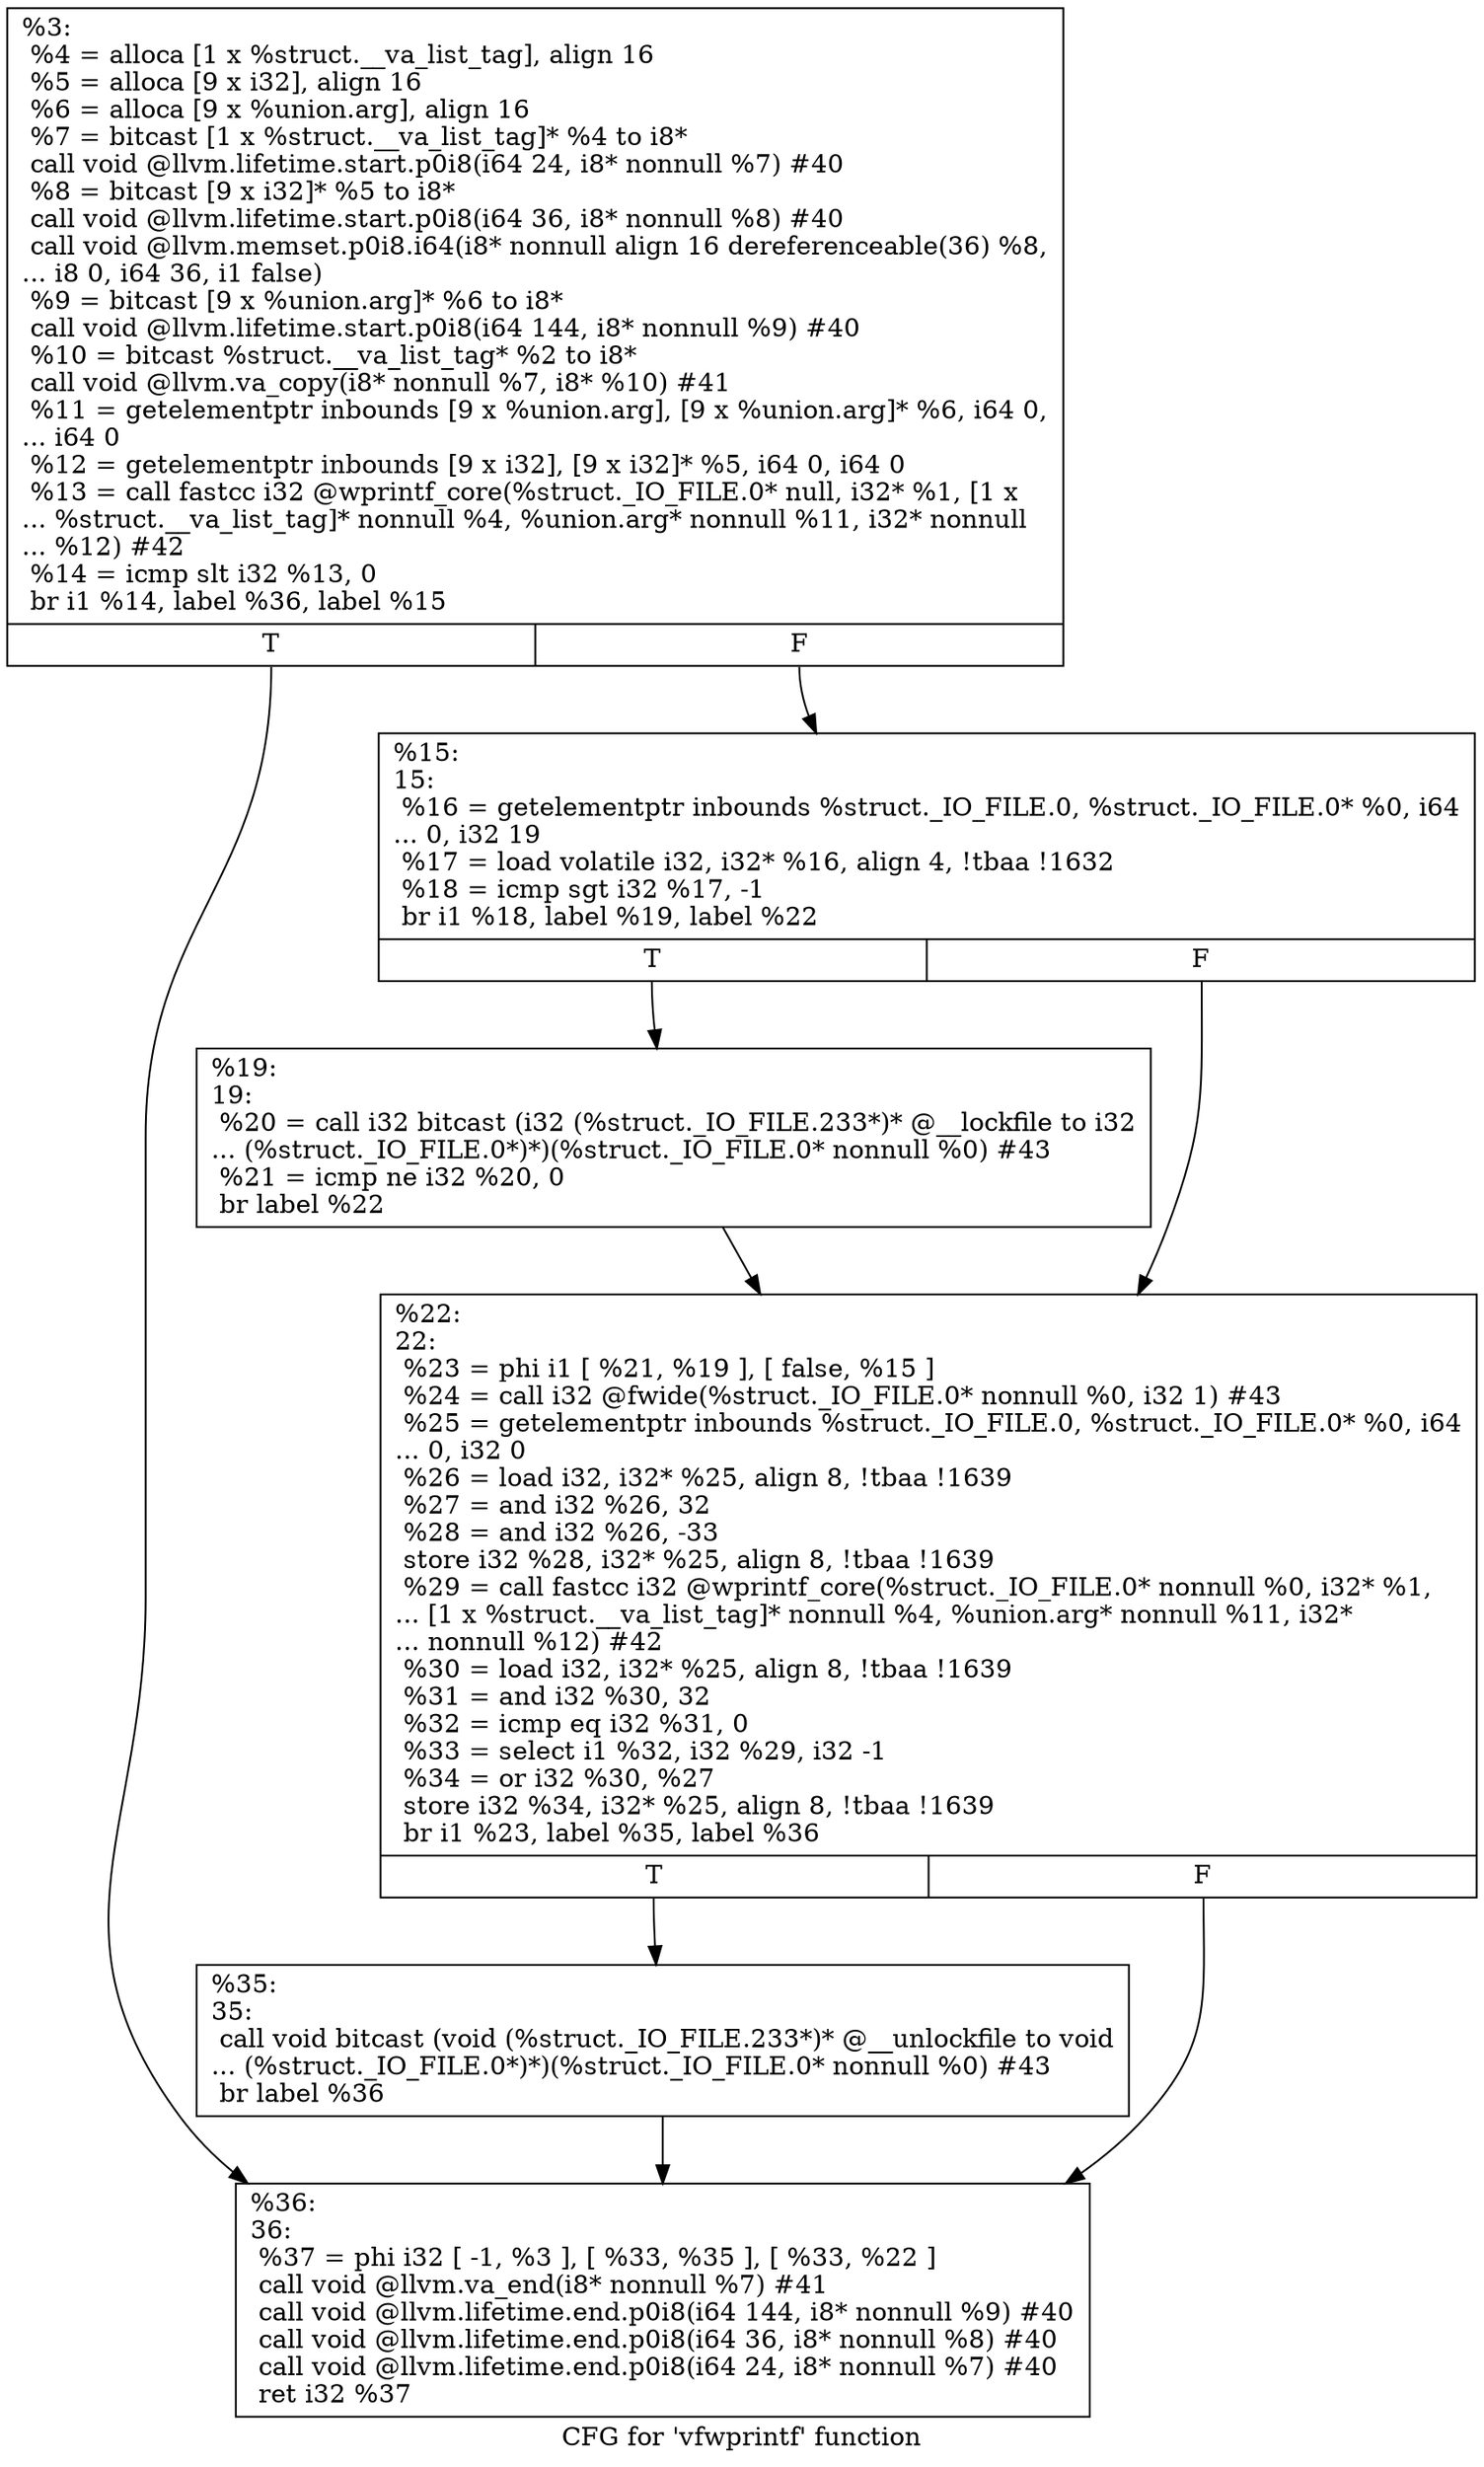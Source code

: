 digraph "CFG for 'vfwprintf' function" {
	label="CFG for 'vfwprintf' function";

	Node0x157ee40 [shape=record,label="{%3:\l  %4 = alloca [1 x %struct.__va_list_tag], align 16\l  %5 = alloca [9 x i32], align 16\l  %6 = alloca [9 x %union.arg], align 16\l  %7 = bitcast [1 x %struct.__va_list_tag]* %4 to i8*\l  call void @llvm.lifetime.start.p0i8(i64 24, i8* nonnull %7) #40\l  %8 = bitcast [9 x i32]* %5 to i8*\l  call void @llvm.lifetime.start.p0i8(i64 36, i8* nonnull %8) #40\l  call void @llvm.memset.p0i8.i64(i8* nonnull align 16 dereferenceable(36) %8,\l... i8 0, i64 36, i1 false)\l  %9 = bitcast [9 x %union.arg]* %6 to i8*\l  call void @llvm.lifetime.start.p0i8(i64 144, i8* nonnull %9) #40\l  %10 = bitcast %struct.__va_list_tag* %2 to i8*\l  call void @llvm.va_copy(i8* nonnull %7, i8* %10) #41\l  %11 = getelementptr inbounds [9 x %union.arg], [9 x %union.arg]* %6, i64 0,\l... i64 0\l  %12 = getelementptr inbounds [9 x i32], [9 x i32]* %5, i64 0, i64 0\l  %13 = call fastcc i32 @wprintf_core(%struct._IO_FILE.0* null, i32* %1, [1 x\l... %struct.__va_list_tag]* nonnull %4, %union.arg* nonnull %11, i32* nonnull\l... %12) #42\l  %14 = icmp slt i32 %13, 0\l  br i1 %14, label %36, label %15\l|{<s0>T|<s1>F}}"];
	Node0x157ee40:s0 -> Node0x157f1e0;
	Node0x157ee40:s1 -> Node0x157f0a0;
	Node0x157f0a0 [shape=record,label="{%15:\l15:                                               \l  %16 = getelementptr inbounds %struct._IO_FILE.0, %struct._IO_FILE.0* %0, i64\l... 0, i32 19\l  %17 = load volatile i32, i32* %16, align 4, !tbaa !1632\l  %18 = icmp sgt i32 %17, -1\l  br i1 %18, label %19, label %22\l|{<s0>T|<s1>F}}"];
	Node0x157f0a0:s0 -> Node0x157f0f0;
	Node0x157f0a0:s1 -> Node0x157f140;
	Node0x157f0f0 [shape=record,label="{%19:\l19:                                               \l  %20 = call i32 bitcast (i32 (%struct._IO_FILE.233*)* @__lockfile to i32\l... (%struct._IO_FILE.0*)*)(%struct._IO_FILE.0* nonnull %0) #43\l  %21 = icmp ne i32 %20, 0\l  br label %22\l}"];
	Node0x157f0f0 -> Node0x157f140;
	Node0x157f140 [shape=record,label="{%22:\l22:                                               \l  %23 = phi i1 [ %21, %19 ], [ false, %15 ]\l  %24 = call i32 @fwide(%struct._IO_FILE.0* nonnull %0, i32 1) #43\l  %25 = getelementptr inbounds %struct._IO_FILE.0, %struct._IO_FILE.0* %0, i64\l... 0, i32 0\l  %26 = load i32, i32* %25, align 8, !tbaa !1639\l  %27 = and i32 %26, 32\l  %28 = and i32 %26, -33\l  store i32 %28, i32* %25, align 8, !tbaa !1639\l  %29 = call fastcc i32 @wprintf_core(%struct._IO_FILE.0* nonnull %0, i32* %1,\l... [1 x %struct.__va_list_tag]* nonnull %4, %union.arg* nonnull %11, i32*\l... nonnull %12) #42\l  %30 = load i32, i32* %25, align 8, !tbaa !1639\l  %31 = and i32 %30, 32\l  %32 = icmp eq i32 %31, 0\l  %33 = select i1 %32, i32 %29, i32 -1\l  %34 = or i32 %30, %27\l  store i32 %34, i32* %25, align 8, !tbaa !1639\l  br i1 %23, label %35, label %36\l|{<s0>T|<s1>F}}"];
	Node0x157f140:s0 -> Node0x157f190;
	Node0x157f140:s1 -> Node0x157f1e0;
	Node0x157f190 [shape=record,label="{%35:\l35:                                               \l  call void bitcast (void (%struct._IO_FILE.233*)* @__unlockfile to void\l... (%struct._IO_FILE.0*)*)(%struct._IO_FILE.0* nonnull %0) #43\l  br label %36\l}"];
	Node0x157f190 -> Node0x157f1e0;
	Node0x157f1e0 [shape=record,label="{%36:\l36:                                               \l  %37 = phi i32 [ -1, %3 ], [ %33, %35 ], [ %33, %22 ]\l  call void @llvm.va_end(i8* nonnull %7) #41\l  call void @llvm.lifetime.end.p0i8(i64 144, i8* nonnull %9) #40\l  call void @llvm.lifetime.end.p0i8(i64 36, i8* nonnull %8) #40\l  call void @llvm.lifetime.end.p0i8(i64 24, i8* nonnull %7) #40\l  ret i32 %37\l}"];
}
